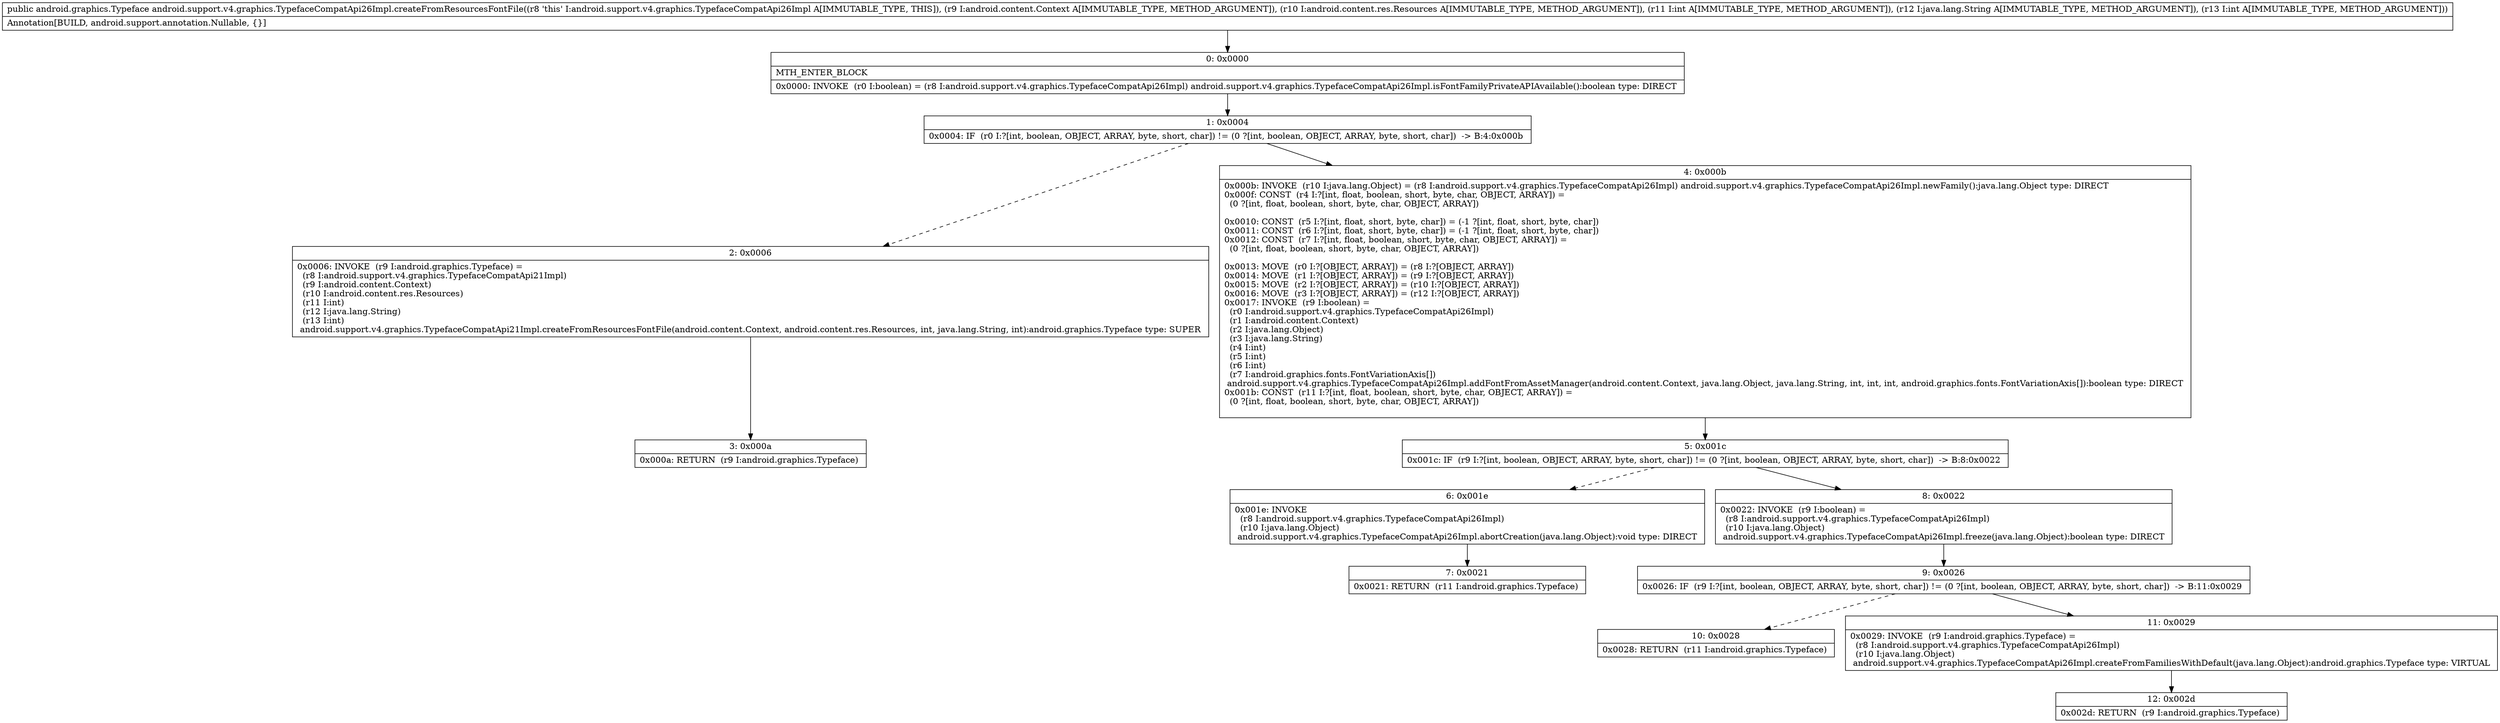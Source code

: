 digraph "CFG forandroid.support.v4.graphics.TypefaceCompatApi26Impl.createFromResourcesFontFile(Landroid\/content\/Context;Landroid\/content\/res\/Resources;ILjava\/lang\/String;I)Landroid\/graphics\/Typeface;" {
Node_0 [shape=record,label="{0\:\ 0x0000|MTH_ENTER_BLOCK\l|0x0000: INVOKE  (r0 I:boolean) = (r8 I:android.support.v4.graphics.TypefaceCompatApi26Impl) android.support.v4.graphics.TypefaceCompatApi26Impl.isFontFamilyPrivateAPIAvailable():boolean type: DIRECT \l}"];
Node_1 [shape=record,label="{1\:\ 0x0004|0x0004: IF  (r0 I:?[int, boolean, OBJECT, ARRAY, byte, short, char]) != (0 ?[int, boolean, OBJECT, ARRAY, byte, short, char])  \-\> B:4:0x000b \l}"];
Node_2 [shape=record,label="{2\:\ 0x0006|0x0006: INVOKE  (r9 I:android.graphics.Typeface) = \l  (r8 I:android.support.v4.graphics.TypefaceCompatApi21Impl)\l  (r9 I:android.content.Context)\l  (r10 I:android.content.res.Resources)\l  (r11 I:int)\l  (r12 I:java.lang.String)\l  (r13 I:int)\l android.support.v4.graphics.TypefaceCompatApi21Impl.createFromResourcesFontFile(android.content.Context, android.content.res.Resources, int, java.lang.String, int):android.graphics.Typeface type: SUPER \l}"];
Node_3 [shape=record,label="{3\:\ 0x000a|0x000a: RETURN  (r9 I:android.graphics.Typeface) \l}"];
Node_4 [shape=record,label="{4\:\ 0x000b|0x000b: INVOKE  (r10 I:java.lang.Object) = (r8 I:android.support.v4.graphics.TypefaceCompatApi26Impl) android.support.v4.graphics.TypefaceCompatApi26Impl.newFamily():java.lang.Object type: DIRECT \l0x000f: CONST  (r4 I:?[int, float, boolean, short, byte, char, OBJECT, ARRAY]) = \l  (0 ?[int, float, boolean, short, byte, char, OBJECT, ARRAY])\l \l0x0010: CONST  (r5 I:?[int, float, short, byte, char]) = (\-1 ?[int, float, short, byte, char]) \l0x0011: CONST  (r6 I:?[int, float, short, byte, char]) = (\-1 ?[int, float, short, byte, char]) \l0x0012: CONST  (r7 I:?[int, float, boolean, short, byte, char, OBJECT, ARRAY]) = \l  (0 ?[int, float, boolean, short, byte, char, OBJECT, ARRAY])\l \l0x0013: MOVE  (r0 I:?[OBJECT, ARRAY]) = (r8 I:?[OBJECT, ARRAY]) \l0x0014: MOVE  (r1 I:?[OBJECT, ARRAY]) = (r9 I:?[OBJECT, ARRAY]) \l0x0015: MOVE  (r2 I:?[OBJECT, ARRAY]) = (r10 I:?[OBJECT, ARRAY]) \l0x0016: MOVE  (r3 I:?[OBJECT, ARRAY]) = (r12 I:?[OBJECT, ARRAY]) \l0x0017: INVOKE  (r9 I:boolean) = \l  (r0 I:android.support.v4.graphics.TypefaceCompatApi26Impl)\l  (r1 I:android.content.Context)\l  (r2 I:java.lang.Object)\l  (r3 I:java.lang.String)\l  (r4 I:int)\l  (r5 I:int)\l  (r6 I:int)\l  (r7 I:android.graphics.fonts.FontVariationAxis[])\l android.support.v4.graphics.TypefaceCompatApi26Impl.addFontFromAssetManager(android.content.Context, java.lang.Object, java.lang.String, int, int, int, android.graphics.fonts.FontVariationAxis[]):boolean type: DIRECT \l0x001b: CONST  (r11 I:?[int, float, boolean, short, byte, char, OBJECT, ARRAY]) = \l  (0 ?[int, float, boolean, short, byte, char, OBJECT, ARRAY])\l \l}"];
Node_5 [shape=record,label="{5\:\ 0x001c|0x001c: IF  (r9 I:?[int, boolean, OBJECT, ARRAY, byte, short, char]) != (0 ?[int, boolean, OBJECT, ARRAY, byte, short, char])  \-\> B:8:0x0022 \l}"];
Node_6 [shape=record,label="{6\:\ 0x001e|0x001e: INVOKE  \l  (r8 I:android.support.v4.graphics.TypefaceCompatApi26Impl)\l  (r10 I:java.lang.Object)\l android.support.v4.graphics.TypefaceCompatApi26Impl.abortCreation(java.lang.Object):void type: DIRECT \l}"];
Node_7 [shape=record,label="{7\:\ 0x0021|0x0021: RETURN  (r11 I:android.graphics.Typeface) \l}"];
Node_8 [shape=record,label="{8\:\ 0x0022|0x0022: INVOKE  (r9 I:boolean) = \l  (r8 I:android.support.v4.graphics.TypefaceCompatApi26Impl)\l  (r10 I:java.lang.Object)\l android.support.v4.graphics.TypefaceCompatApi26Impl.freeze(java.lang.Object):boolean type: DIRECT \l}"];
Node_9 [shape=record,label="{9\:\ 0x0026|0x0026: IF  (r9 I:?[int, boolean, OBJECT, ARRAY, byte, short, char]) != (0 ?[int, boolean, OBJECT, ARRAY, byte, short, char])  \-\> B:11:0x0029 \l}"];
Node_10 [shape=record,label="{10\:\ 0x0028|0x0028: RETURN  (r11 I:android.graphics.Typeface) \l}"];
Node_11 [shape=record,label="{11\:\ 0x0029|0x0029: INVOKE  (r9 I:android.graphics.Typeface) = \l  (r8 I:android.support.v4.graphics.TypefaceCompatApi26Impl)\l  (r10 I:java.lang.Object)\l android.support.v4.graphics.TypefaceCompatApi26Impl.createFromFamiliesWithDefault(java.lang.Object):android.graphics.Typeface type: VIRTUAL \l}"];
Node_12 [shape=record,label="{12\:\ 0x002d|0x002d: RETURN  (r9 I:android.graphics.Typeface) \l}"];
MethodNode[shape=record,label="{public android.graphics.Typeface android.support.v4.graphics.TypefaceCompatApi26Impl.createFromResourcesFontFile((r8 'this' I:android.support.v4.graphics.TypefaceCompatApi26Impl A[IMMUTABLE_TYPE, THIS]), (r9 I:android.content.Context A[IMMUTABLE_TYPE, METHOD_ARGUMENT]), (r10 I:android.content.res.Resources A[IMMUTABLE_TYPE, METHOD_ARGUMENT]), (r11 I:int A[IMMUTABLE_TYPE, METHOD_ARGUMENT]), (r12 I:java.lang.String A[IMMUTABLE_TYPE, METHOD_ARGUMENT]), (r13 I:int A[IMMUTABLE_TYPE, METHOD_ARGUMENT]))  | Annotation[BUILD, android.support.annotation.Nullable, \{\}]\l}"];
MethodNode -> Node_0;
Node_0 -> Node_1;
Node_1 -> Node_2[style=dashed];
Node_1 -> Node_4;
Node_2 -> Node_3;
Node_4 -> Node_5;
Node_5 -> Node_6[style=dashed];
Node_5 -> Node_8;
Node_6 -> Node_7;
Node_8 -> Node_9;
Node_9 -> Node_10[style=dashed];
Node_9 -> Node_11;
Node_11 -> Node_12;
}

